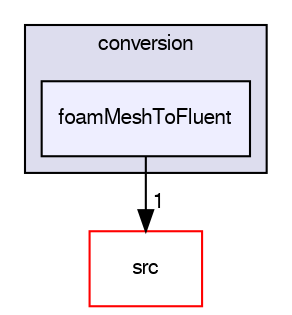 digraph "applications/utilities/mesh/conversion/foamMeshToFluent" {
  bgcolor=transparent;
  compound=true
  node [ fontsize="10", fontname="FreeSans"];
  edge [ labelfontsize="10", labelfontname="FreeSans"];
  subgraph clusterdir_5148cfe1bce83bc5fdc09a52963260a1 {
    graph [ bgcolor="#ddddee", pencolor="black", label="conversion" fontname="FreeSans", fontsize="10", URL="dir_5148cfe1bce83bc5fdc09a52963260a1.html"]
  dir_73854add1fdae3760c405c4d3010148b [shape=box, label="foamMeshToFluent", style="filled", fillcolor="#eeeeff", pencolor="black", URL="dir_73854add1fdae3760c405c4d3010148b.html"];
  }
  dir_68267d1309a1af8e8297ef4c3efbcdba [shape=box label="src" color="red" URL="dir_68267d1309a1af8e8297ef4c3efbcdba.html"];
  dir_73854add1fdae3760c405c4d3010148b->dir_68267d1309a1af8e8297ef4c3efbcdba [headlabel="1", labeldistance=1.5 headhref="dir_000310_000568.html"];
}
